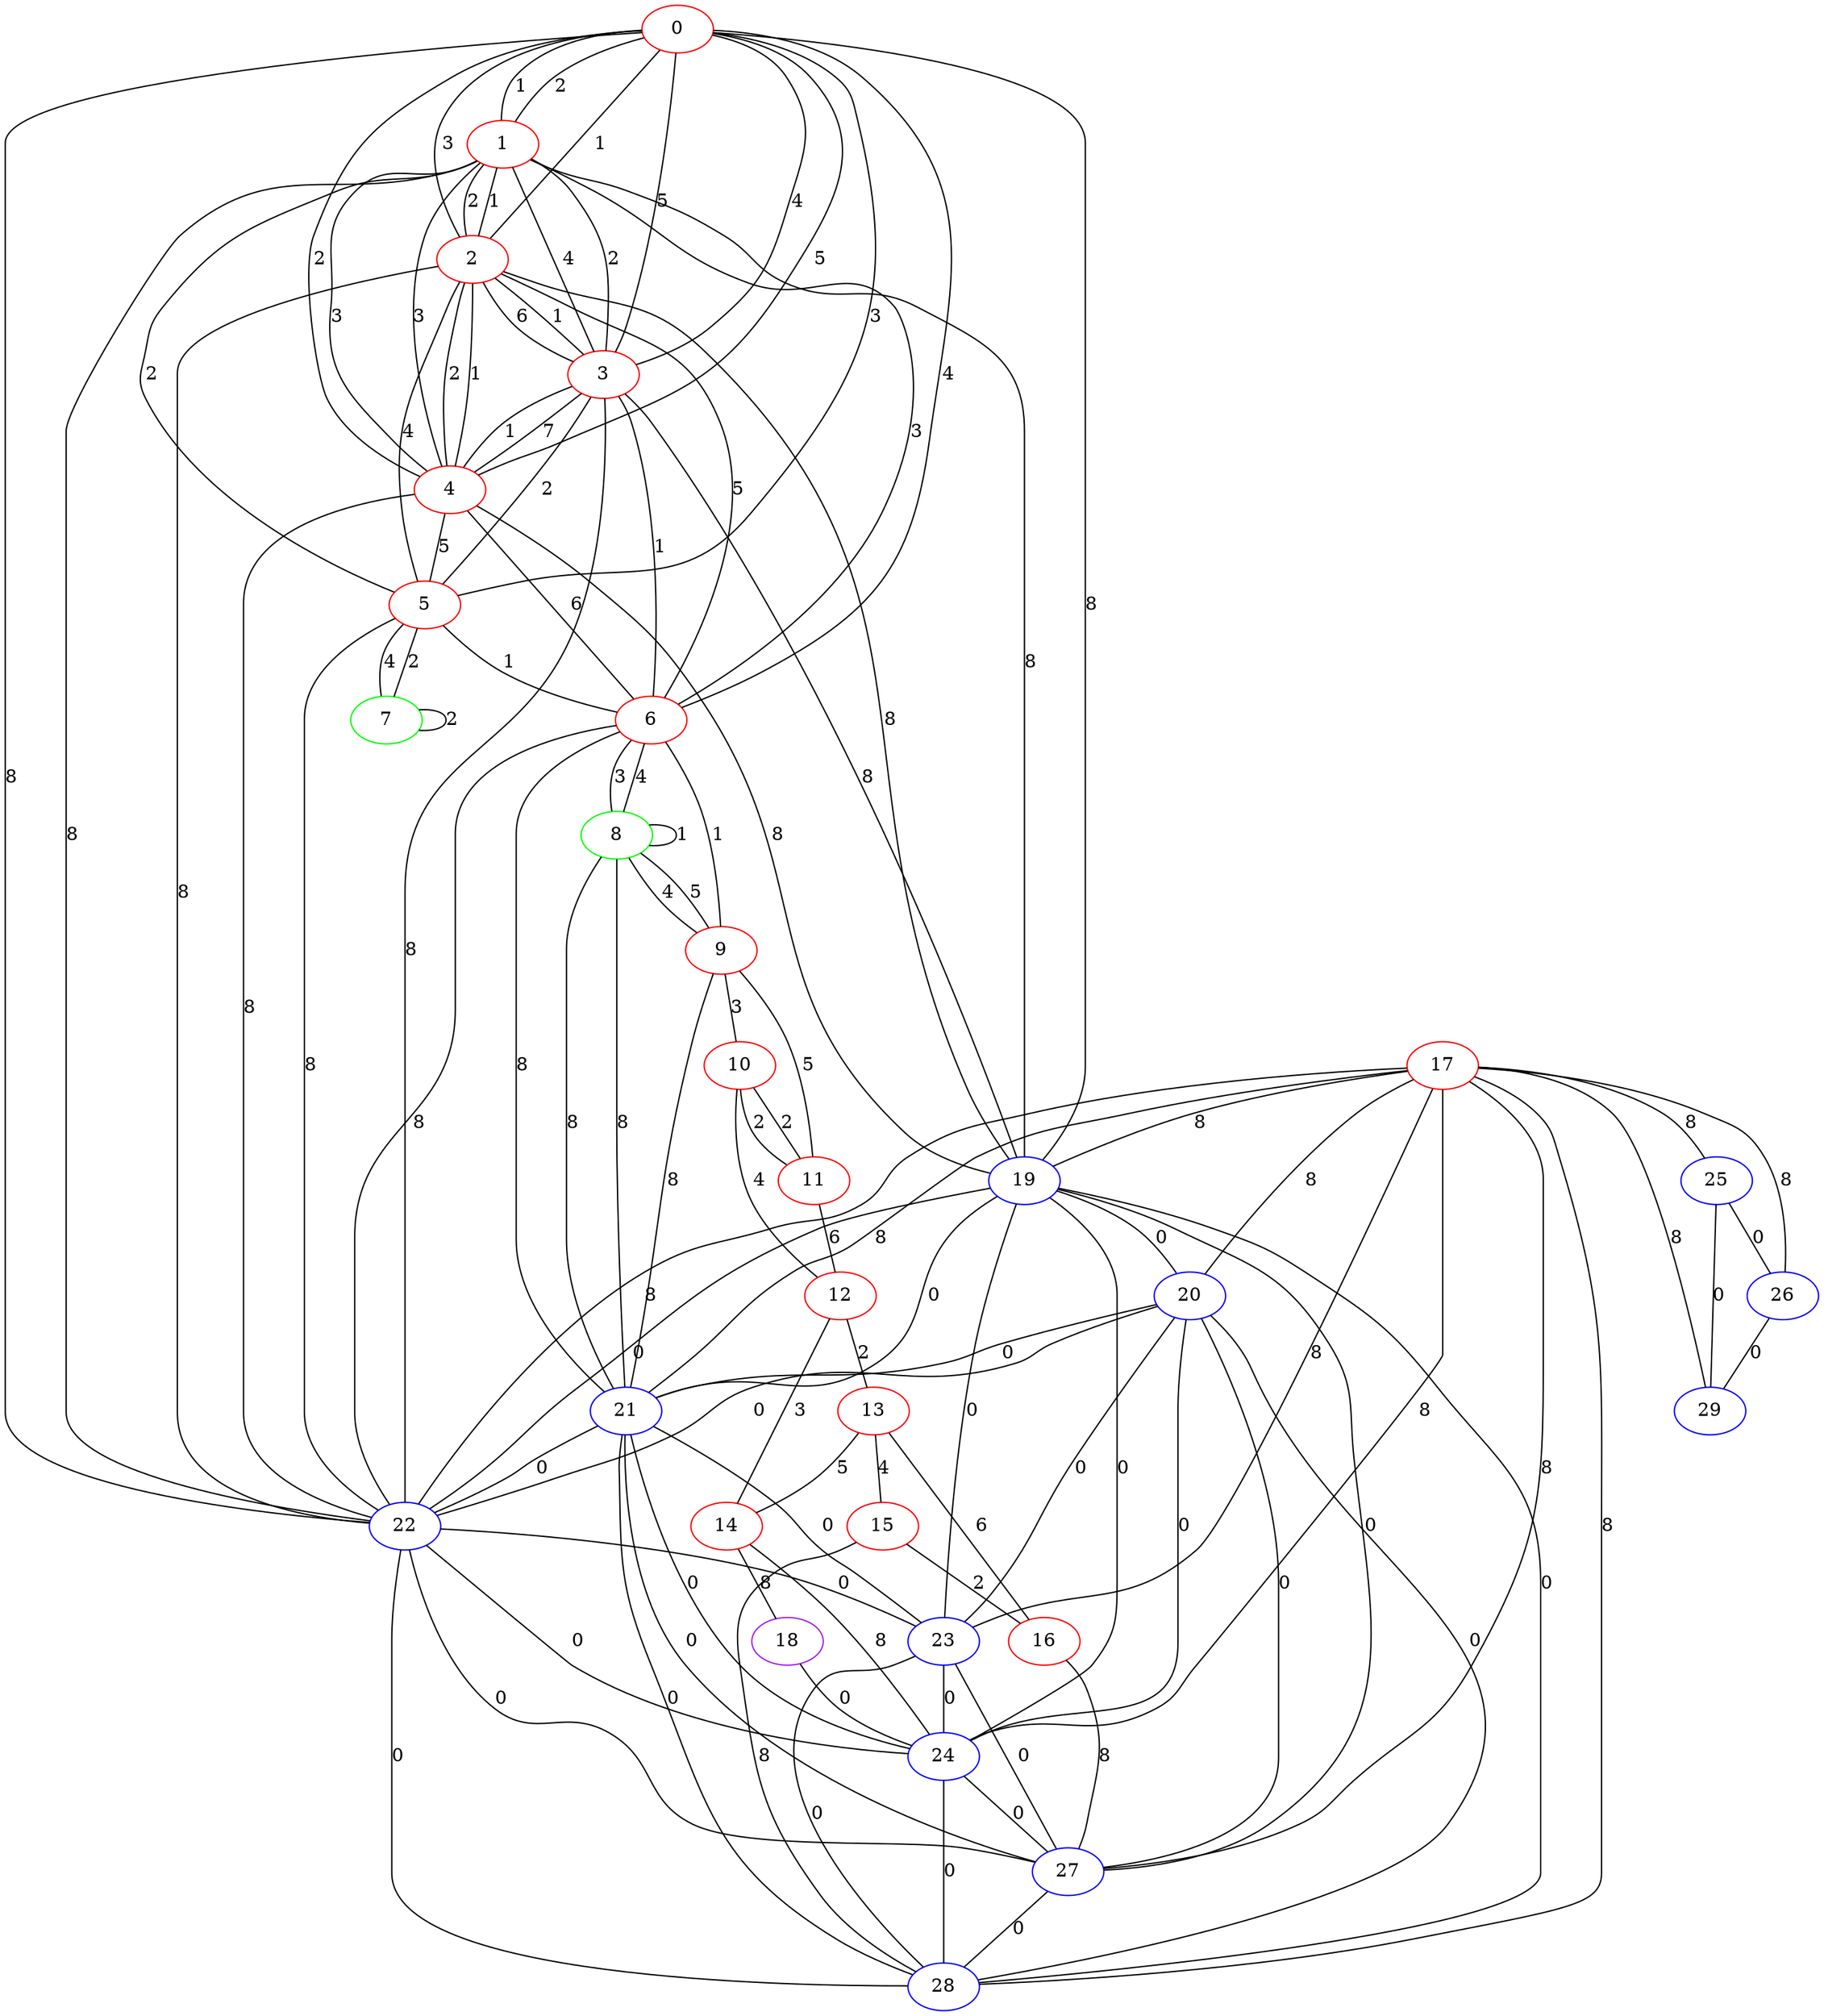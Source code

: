 graph "" {
0 [color=red, weight=1];
1 [color=red, weight=1];
2 [color=red, weight=1];
3 [color=red, weight=1];
4 [color=red, weight=1];
5 [color=red, weight=1];
6 [color=red, weight=1];
7 [color=green, weight=2];
8 [color=green, weight=2];
9 [color=red, weight=1];
10 [color=red, weight=1];
11 [color=red, weight=1];
12 [color=red, weight=1];
13 [color=red, weight=1];
14 [color=red, weight=1];
15 [color=red, weight=1];
16 [color=red, weight=1];
17 [color=red, weight=1];
18 [color=purple, weight=4];
19 [color=blue, weight=3];
20 [color=blue, weight=3];
21 [color=blue, weight=3];
22 [color=blue, weight=3];
23 [color=blue, weight=3];
24 [color=blue, weight=3];
25 [color=blue, weight=3];
26 [color=blue, weight=3];
27 [color=blue, weight=3];
28 [color=blue, weight=3];
29 [color=blue, weight=3];
0 -- 1  [key=0, label=2];
0 -- 1  [key=1, label=1];
0 -- 2  [key=0, label=3];
0 -- 2  [key=1, label=1];
0 -- 3  [key=0, label=4];
0 -- 3  [key=1, label=5];
0 -- 4  [key=0, label=5];
0 -- 4  [key=1, label=2];
0 -- 5  [key=0, label=3];
0 -- 6  [key=0, label=4];
0 -- 19  [key=0, label=8];
0 -- 22  [key=0, label=8];
1 -- 2  [key=0, label=1];
1 -- 2  [key=1, label=2];
1 -- 3  [key=0, label=2];
1 -- 3  [key=1, label=4];
1 -- 4  [key=0, label=3];
1 -- 4  [key=1, label=3];
1 -- 5  [key=0, label=2];
1 -- 6  [key=0, label=3];
1 -- 19  [key=0, label=8];
1 -- 22  [key=0, label=8];
2 -- 3  [key=0, label=1];
2 -- 3  [key=1, label=6];
2 -- 4  [key=0, label=2];
2 -- 4  [key=1, label=1];
2 -- 5  [key=0, label=4];
2 -- 6  [key=0, label=5];
2 -- 19  [key=0, label=8];
2 -- 22  [key=0, label=8];
3 -- 4  [key=0, label=1];
3 -- 4  [key=1, label=7];
3 -- 5  [key=0, label=2];
3 -- 6  [key=0, label=1];
3 -- 19  [key=0, label=8];
3 -- 22  [key=0, label=8];
4 -- 5  [key=0, label=5];
4 -- 6  [key=0, label=6];
4 -- 19  [key=0, label=8];
4 -- 22  [key=0, label=8];
5 -- 6  [key=0, label=1];
5 -- 7  [key=0, label=2];
5 -- 7  [key=1, label=4];
5 -- 22  [key=0, label=8];
6 -- 8  [key=0, label=3];
6 -- 8  [key=1, label=4];
6 -- 9  [key=0, label=1];
6 -- 21  [key=0, label=8];
6 -- 22  [key=0, label=8];
7 -- 7  [key=0, label=2];
8 -- 8  [key=0, label=1];
8 -- 9  [key=0, label=4];
8 -- 9  [key=1, label=5];
8 -- 21  [key=0, label=8];
8 -- 21  [key=1, label=8];
9 -- 10  [key=0, label=3];
9 -- 11  [key=0, label=5];
9 -- 21  [key=0, label=8];
10 -- 11  [key=0, label=2];
10 -- 11  [key=1, label=2];
10 -- 12  [key=0, label=4];
11 -- 12  [key=0, label=6];
12 -- 13  [key=0, label=2];
12 -- 14  [key=0, label=3];
13 -- 16  [key=0, label=6];
13 -- 14  [key=0, label=5];
13 -- 15  [key=0, label=4];
14 -- 24  [key=0, label=8];
14 -- 18  [key=0, label=8];
15 -- 16  [key=0, label=2];
15 -- 28  [key=0, label=8];
16 -- 27  [key=0, label=8];
17 -- 19  [key=0, label=8];
17 -- 20  [key=0, label=8];
17 -- 21  [key=0, label=8];
17 -- 22  [key=0, label=8];
17 -- 23  [key=0, label=8];
17 -- 24  [key=0, label=8];
17 -- 25  [key=0, label=8];
17 -- 26  [key=0, label=8];
17 -- 27  [key=0, label=8];
17 -- 28  [key=0, label=8];
17 -- 29  [key=0, label=8];
18 -- 24  [key=0, label=0];
19 -- 20  [key=0, label=0];
19 -- 21  [key=0, label=0];
19 -- 22  [key=0, label=0];
19 -- 23  [key=0, label=0];
19 -- 24  [key=0, label=0];
19 -- 27  [key=0, label=0];
19 -- 28  [key=0, label=0];
20 -- 21  [key=0, label=0];
20 -- 22  [key=0, label=0];
20 -- 23  [key=0, label=0];
20 -- 24  [key=0, label=0];
20 -- 27  [key=0, label=0];
20 -- 28  [key=0, label=0];
21 -- 22  [key=0, label=0];
21 -- 23  [key=0, label=0];
21 -- 24  [key=0, label=0];
21 -- 27  [key=0, label=0];
21 -- 28  [key=0, label=0];
22 -- 23  [key=0, label=0];
22 -- 24  [key=0, label=0];
22 -- 27  [key=0, label=0];
22 -- 28  [key=0, label=0];
23 -- 24  [key=0, label=0];
23 -- 27  [key=0, label=0];
23 -- 28  [key=0, label=0];
24 -- 27  [key=0, label=0];
24 -- 28  [key=0, label=0];
25 -- 26  [key=0, label=0];
25 -- 29  [key=0, label=0];
26 -- 29  [key=0, label=0];
27 -- 28  [key=0, label=0];
}
